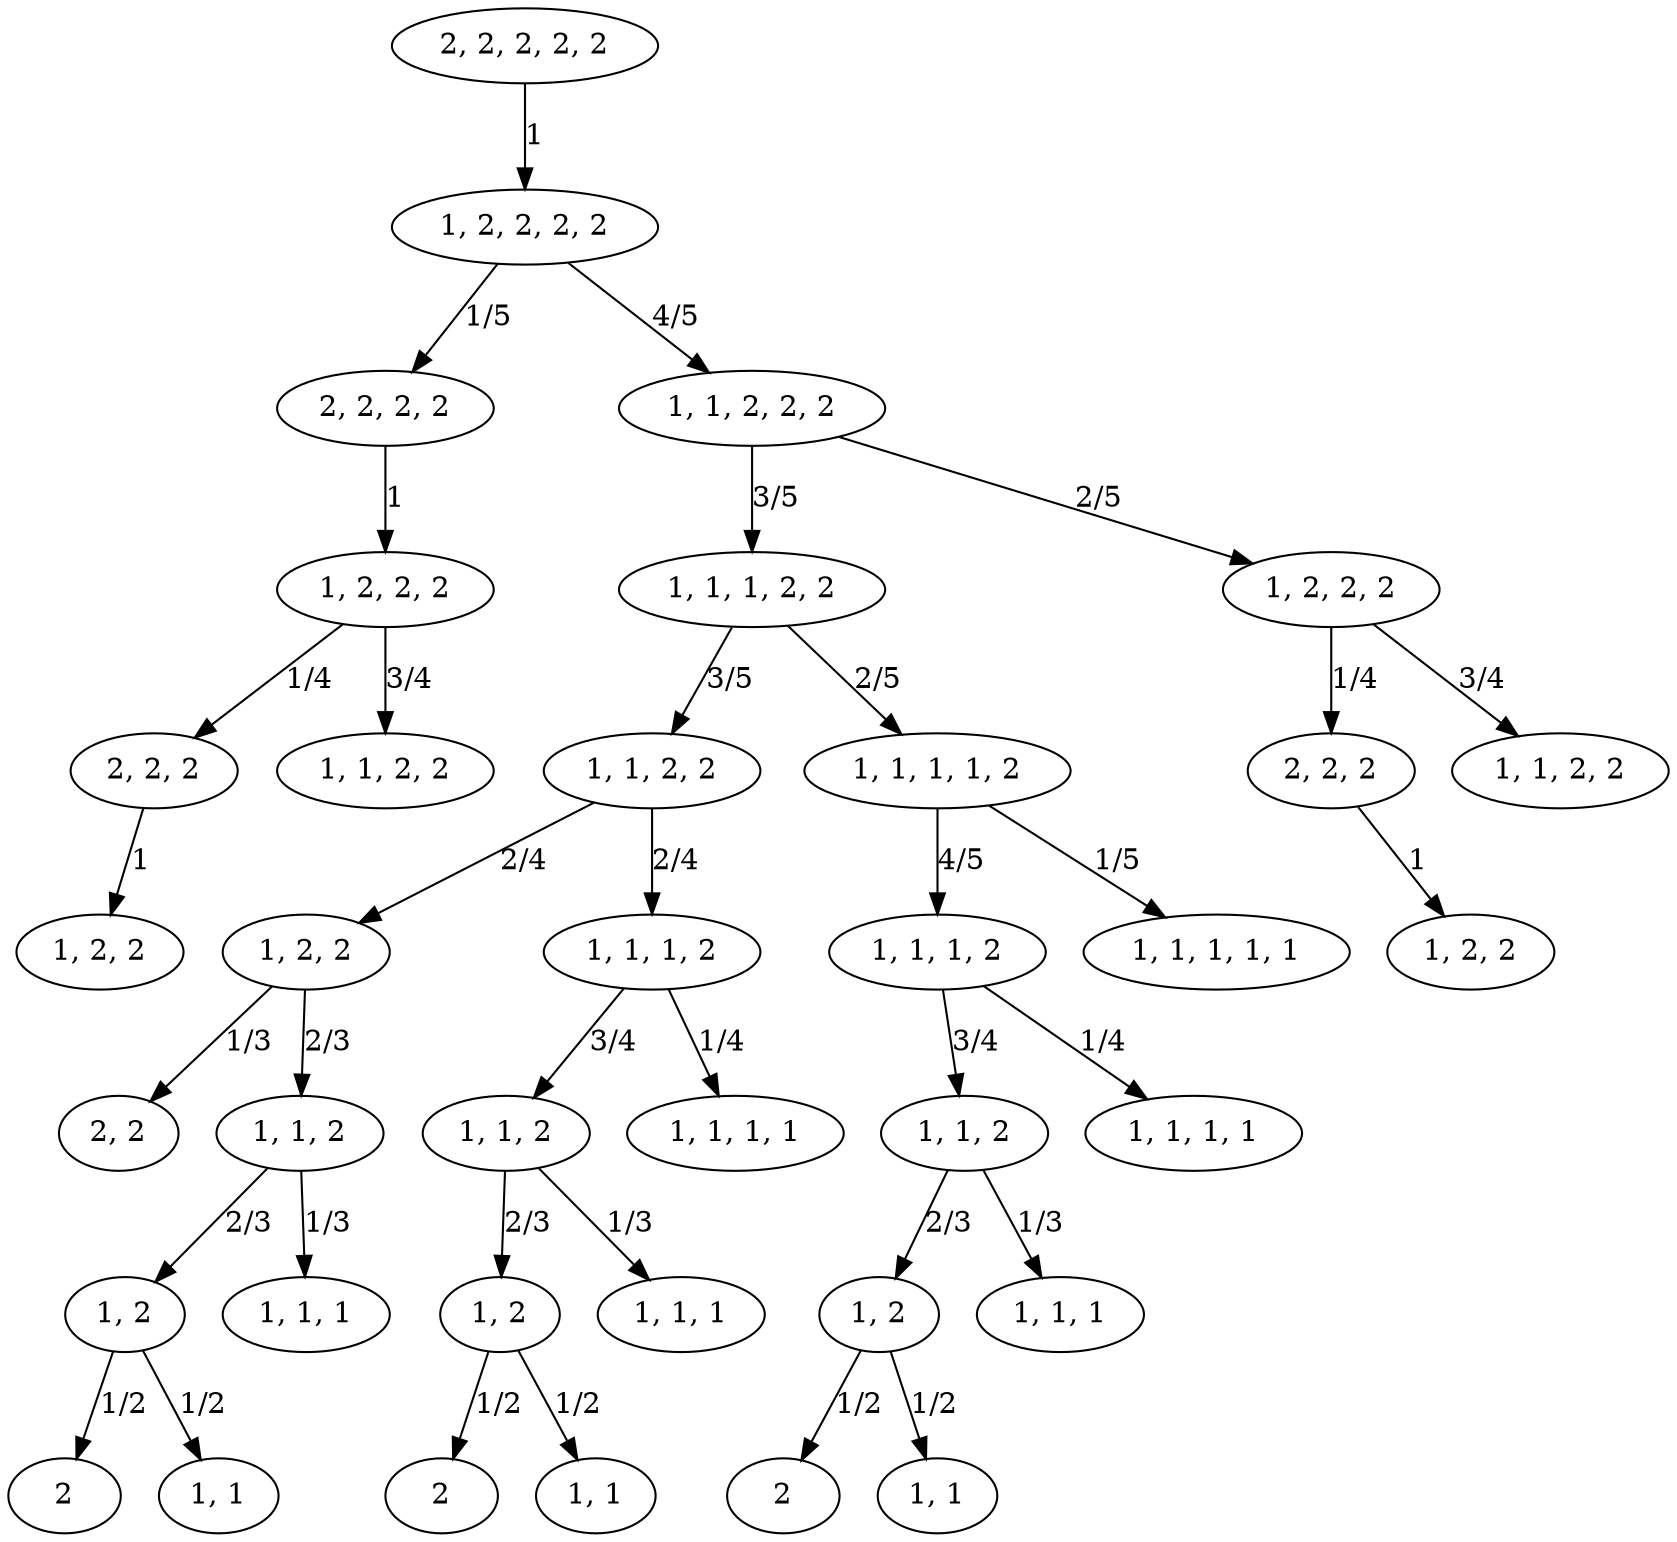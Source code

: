 digraph G{

    subgraph g1{
        108[label="1, 1, 2, 2"];
        109[label="1, 1, 1, 1, 2"];

        105->108[label="3/5"]
        105->109[label="2/5"]

        110[label="1, 2, 2"];
        111[label="1, 1, 1, 2"];

        111->116[label="3/4"]
        111->117[label="1/4"]

        108->110[label="2/4"]
        108->111[label="2/4"]

        112[label="1, 1, 1, 2"];
        113[label="1, 1, 1, 1, 1"];

        109->112[label="4/5"]
        109->113[label="1/5"]

        114[label="2, 2"];
        115[label="1, 1, 2"];

        110->114[label="1/3"]
        110->115[label="2/3"]

        116[label="1, 1, 2"];
        117[label="1, 1, 1, 1"];

        1160[label="1, 1, 2"];
        1170[label="1, 1, 1, 1"];

        112->1160[label="3/4"]
        112->1170[label="1/4"]

        118[label="1, 2"];
        119[label="1, 1, 1"];
        116->118[label="2/3"];
        116->119[label="1/3"]

        1180[label="1, 2"];
        1190[label="1, 1, 1"];
        1160->1180[label="2/3"];
        1160->1190[label="1/3"];

        11800[label="1, 2"];
        11900[label="1, 1, 1"];
        115->11800[label="2/3"];
        115->11900[label="1/3"];


        1200[label="2"];
        1201[label="1, 1"];
        11800->1200[label="1/2"];
        11800->1201[label="1/2"];

        1202[label="2"];
        1203[label="1, 1"];
        1180->1202[label="1/2"];
        1180->1203[label="1/2"];

        1204[label="2"];
        1205[label="1, 1"];
        118->1204[label="1/2"];
        118->1205[label="1/2"];


    }

    100[label="2, 2, 2, 2, 2"];
    101[label="1, 2, 2, 2, 2"];
    100->101[label=1];

    102[label="2, 2, 2, 2"];
    103[label="1, 1, 2, 2, 2"];

    101->102[label="1/5"]
    101->103[label="4/5"]

    10200[label="1, 2, 2, 2"];
    102->10200[label="1"]

    1060[label="2, 2, 2"];
    1070[label="1, 1, 2, 2"];
    10200->1060[label="1/4"];
    10200->1070[label="3/4"];


    106000[label="1, 2, 2"];
    1060->106000[label="1"];


    104[label="1, 2, 2, 2"];
    105[label="1, 1, 1, 2, 2"];

    103->104[label="2/5"]
    103->105[label="3/5"]

    106[label="2, 2, 2"];
    107[label="1, 1, 2, 2"];
    104->106[label="1/4"]
    104->107[label="3/4"]


    106[label="2, 2, 2"];
    10600[label="1, 2, 2"];
    106->10600[label="1"];


//    108[label="1, 1, 2, 2"];
//    109[label="1, 1, 1, 1, 2"];
//
//    105->108[label="3/5"]
//    105->109[label="2/5"]
//
//    110[label="1, 2, 2"];
//    111[label="1, 1, 1, 2"];
//
//    111->116[label="3/4"]
//    111->117[label="1/4"]
//
//    108->110[label="2/4"]
//    108->111[label="2/4"]
//
//    112[label="1, 1, 1, 2"];
//    113[label="1, 1, 1, 1, 1"];
//
//    109->112[label="4/5"]
//    109->113[label="1/5"]
//
//    114[label="2, 2"];
//    115[label="1, 1, 2"];
//
//    110->114[label="1/3"]
//    110->115[label="2/3"]
//
//    116[label="1, 1, 2"];
//    117[label="1, 1, 1, 1"];
//
//    1160[label="1, 1, 2"];
//    1170[label="1, 1, 1, 1"];
//
//    112->1160[label="3/4"]
//    112->1170[label="1/4"]
//
//    118[label="1, 2"];
//    119[label="1, 1, 1"];
//    116->118[label="2/3"];
//    116->119[label="1/3"]
//
//    1180[label="1, 2"];
//    1190[label="1, 1, 1"];
//    1160->1180[label="2/3"];
//    1160->1190[label="1/3"];
//
//    11800[label="1, 2"];
//    11900[label="1, 1, 1"];
//    115->11800[label="2/3"];
//    115->11900[label="1/3"];
//
//
//    1200[label="2"];
//    1201[label="1, 1"];
//    11800->1200[label="1/2"];
//    11800->1201[label="1/2"];
//
//    1202[label="2"];
//    1203[label="1, 1"];
//    1180->1202[label="1/2"];
//    1180->1203[label="1/2"];
//
//    1204[label="2"];
//    1205[label="1, 1"];
//    118->1204[label="1/2"];
//    118->1205[label="1/2"];

//    112->1160[label="3/4"]
//    112->1170[label="1/4"]
}


